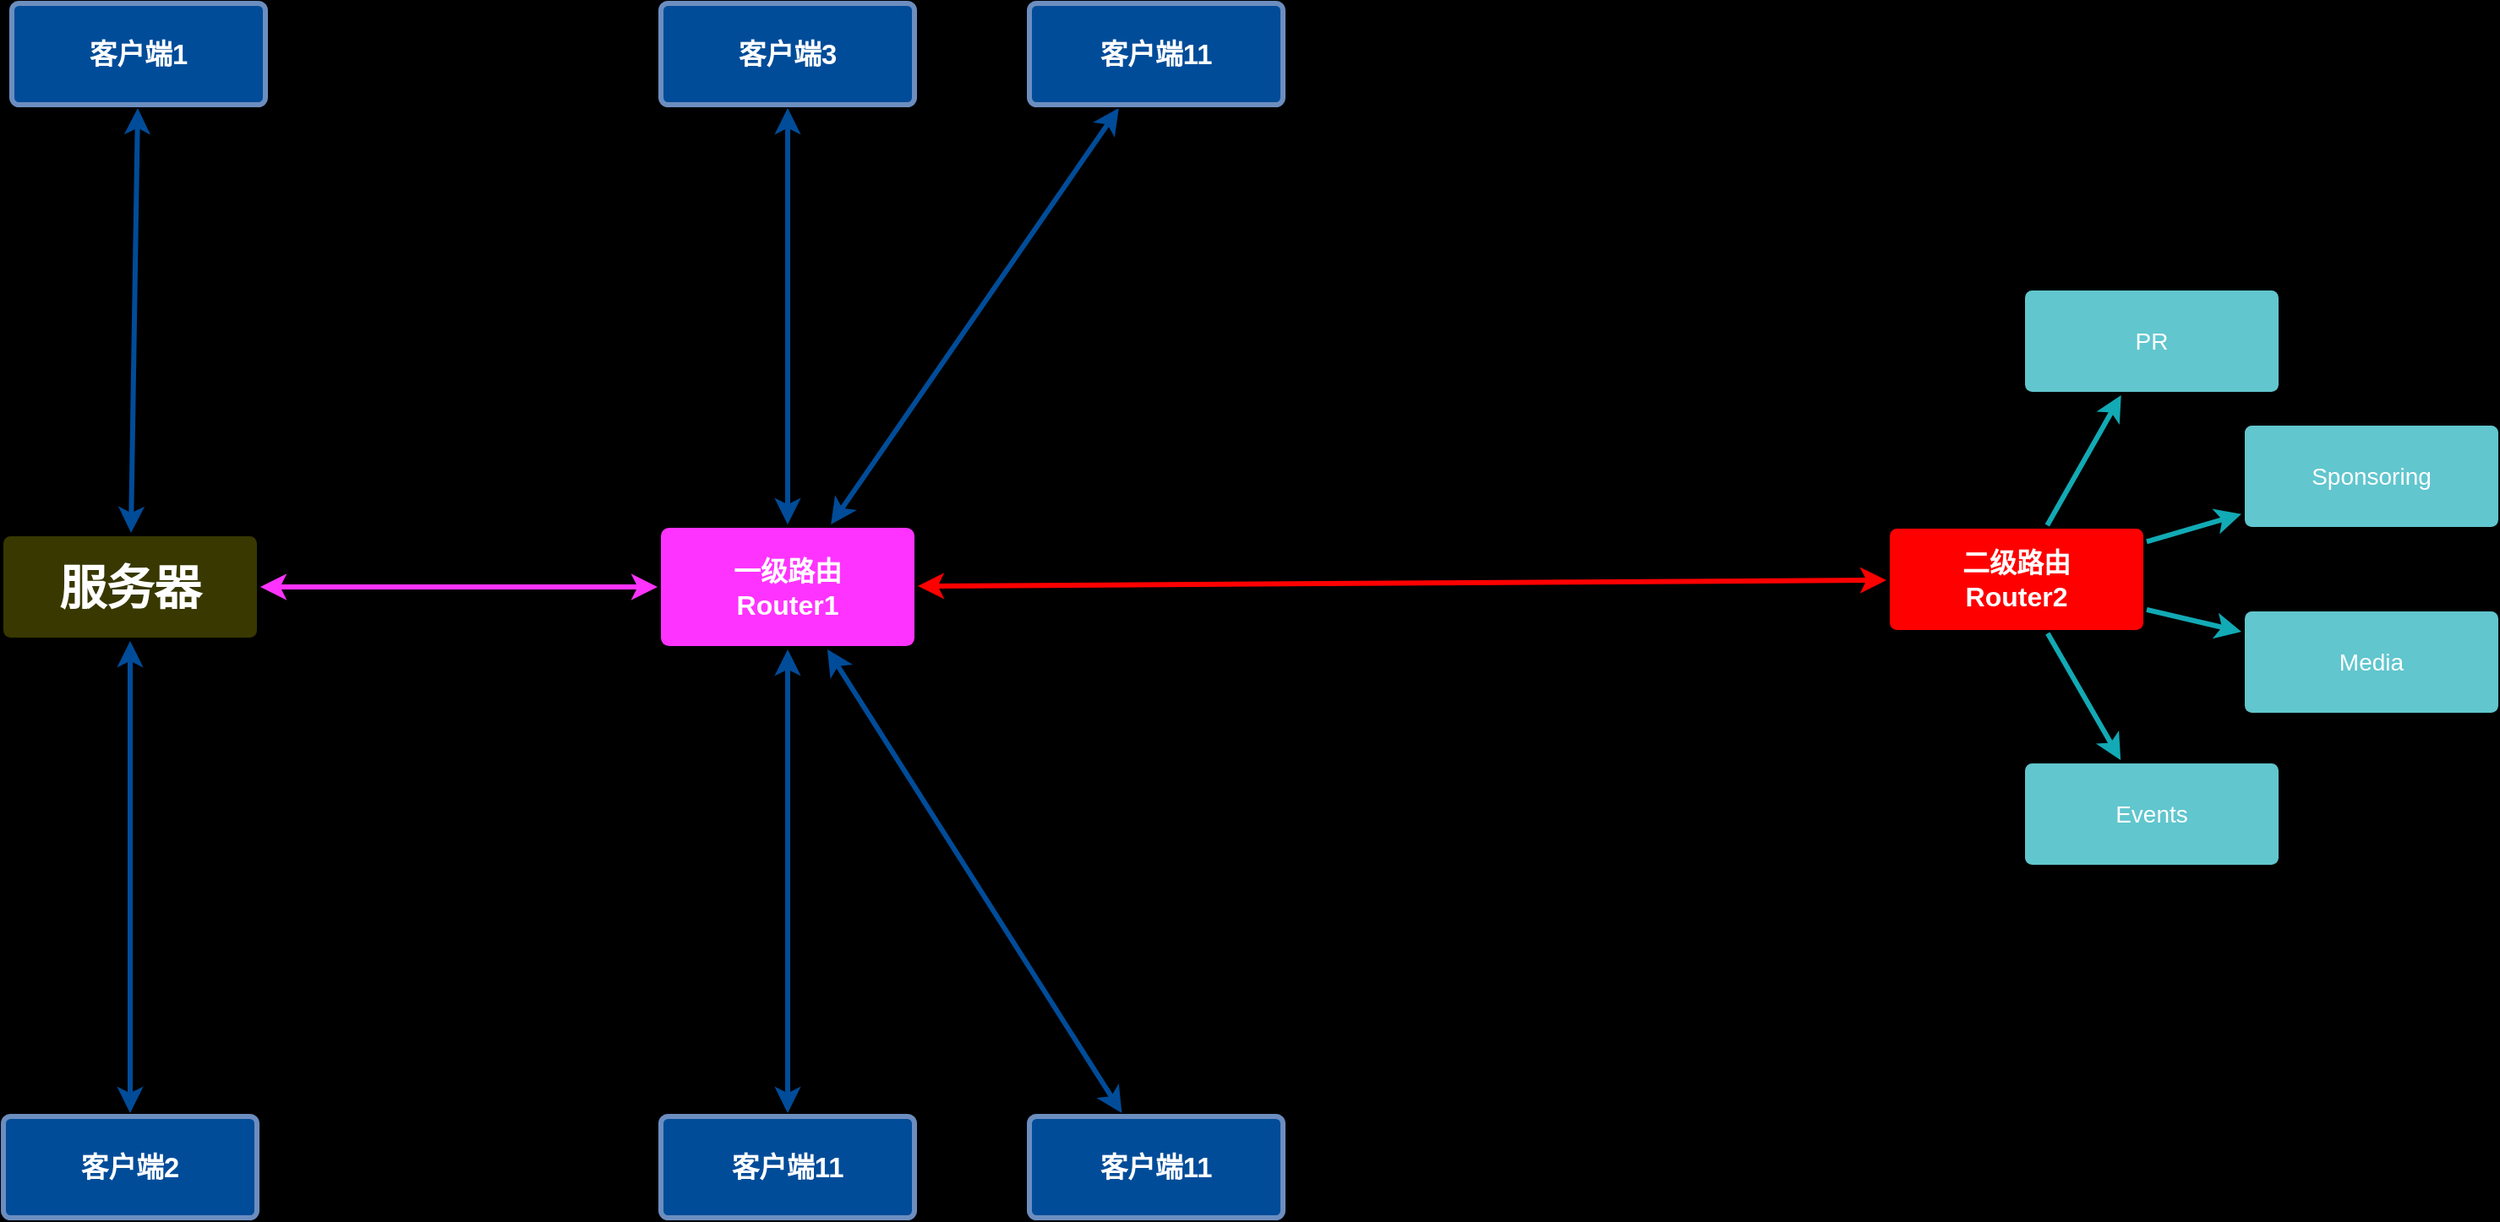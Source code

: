 <mxfile version="24.4.0" type="github">
  <diagram id="6a731a19-8d31-9384-78a2-239565b7b9f0" name="Page-1">
    <mxGraphModel dx="2431" dy="1347" grid="0" gridSize="10" guides="1" tooltips="1" connect="1" arrows="1" fold="1" page="1" pageScale="1" pageWidth="1169" pageHeight="827" background="#000000" math="0" shadow="0">
      <root>
        <mxCell id="0" />
        <mxCell id="1" parent="0" />
        <mxCell id="1746" value="" style="edgeStyle=none;rounded=0;jumpStyle=none;html=1;shadow=0;labelBackgroundColor=none;startArrow=classic;startFill=1;endArrow=classic;endFill=1;jettySize=auto;orthogonalLoop=1;strokeColor=#FF0000;strokeWidth=3;fontFamily=Helvetica;fontSize=16;fontColor=#23445D;spacing=5;" parent="1" source="1749" target="1771" edge="1">
          <mxGeometry relative="1" as="geometry" />
        </mxCell>
        <mxCell id="1749" value="一级路由&lt;div&gt;Router1&lt;/div&gt;" style="rounded=1;whiteSpace=wrap;html=1;shadow=0;labelBackgroundColor=none;strokeColor=none;strokeWidth=3;fillColor=#FF33FF;fontFamily=Helvetica;fontSize=16;fontColor=#FFFFFF;align=center;fontStyle=1;spacing=5;arcSize=7;perimeterSpacing=2;" parent="1" vertex="1">
          <mxGeometry x="604" y="380.5" width="150" height="70" as="geometry" />
        </mxCell>
        <mxCell id="1750" value="" style="edgeStyle=none;rounded=1;jumpStyle=none;html=1;shadow=0;labelBackgroundColor=none;startArrow=classic;startFill=1;jettySize=auto;orthogonalLoop=1;strokeColor=#004C99;strokeWidth=3;fontFamily=Helvetica;fontSize=14;fontColor=#FFFFFF;spacing=5;fontStyle=1;fillColor=#b0e3e6;" parent="1" source="1753" target="1756" edge="1">
          <mxGeometry relative="1" as="geometry" />
        </mxCell>
        <mxCell id="1752" value="" style="edgeStyle=none;rounded=1;jumpStyle=none;html=1;shadow=0;labelBackgroundColor=none;startArrow=classic;startFill=1;jettySize=auto;orthogonalLoop=1;strokeColor=#004C99;strokeWidth=3;fontFamily=Helvetica;fontSize=14;fontColor=#FFFFFF;spacing=5;fontStyle=1;fillColor=#b0e3e6;" parent="1" source="1753" target="fNavXlTei2wndbR-Wmgy-1779" edge="1">
          <mxGeometry relative="1" as="geometry">
            <mxPoint x="290" y="718" as="targetPoint" />
          </mxGeometry>
        </mxCell>
        <mxCell id="1753" value="&lt;h1&gt;服务器&lt;/h1&gt;" style="rounded=1;whiteSpace=wrap;html=1;shadow=0;labelBackgroundColor=none;strokeColor=none;strokeWidth=3;fillColor=#383800;fontFamily=Helvetica;fontSize=14;fontColor=#FFFFFF;align=center;spacing=5;fontStyle=1;arcSize=7;perimeterSpacing=2;" parent="1" vertex="1">
          <mxGeometry x="215" y="385.5" width="150" height="60" as="geometry" />
        </mxCell>
        <mxCell id="1756" value="&lt;h3&gt;&lt;font color=&quot;#ffffff&quot;&gt;客户端1&lt;/font&gt;&lt;/h3&gt;" style="rounded=1;whiteSpace=wrap;html=1;shadow=0;labelBackgroundColor=none;strokeWidth=3;fontFamily=Helvetica;fontSize=14;align=center;spacing=5;fontStyle=0;arcSize=7;perimeterSpacing=2;fillColor=#004C99;strokeColor=#6c8ebf;" parent="1" vertex="1">
          <mxGeometry x="220" y="70" width="150" height="60" as="geometry" />
        </mxCell>
        <mxCell id="1769" value="&lt;h3 style=&quot;&quot;&gt;&lt;font&gt;客户端3&lt;/font&gt;&lt;/h3&gt;" style="rounded=1;whiteSpace=wrap;html=1;shadow=0;labelBackgroundColor=none;strokeColor=#6c8ebf;strokeWidth=3;fillColor=#004C99;fontFamily=Helvetica;fontSize=14;align=center;spacing=5;arcSize=7;perimeterSpacing=2;fontColor=#FFFFFF;" parent="1" vertex="1">
          <mxGeometry x="604" y="70" width="150" height="60" as="geometry" />
        </mxCell>
        <mxCell id="1770" value="" style="edgeStyle=none;rounded=0;jumpStyle=none;html=1;shadow=0;labelBackgroundColor=none;startArrow=classic;startFill=1;endArrow=classic;endFill=1;jettySize=auto;orthogonalLoop=1;strokeColor=#004C99;strokeWidth=3;fontFamily=Helvetica;fontSize=14;fontColor=#FFFFFF;spacing=5;" parent="1" source="1749" target="1769" edge="1">
          <mxGeometry relative="1" as="geometry">
            <mxPoint x="607.889" y="198.5" as="sourcePoint" />
          </mxGeometry>
        </mxCell>
        <mxCell id="1771" value="&lt;span style=&quot;font-size: 16px;&quot;&gt;二级路由&lt;/span&gt;&lt;div style=&quot;font-size: 16px;&quot;&gt;Router2&lt;/div&gt;" style="rounded=1;whiteSpace=wrap;html=1;shadow=0;labelBackgroundColor=none;strokeColor=none;strokeWidth=3;fillColor=#FF0000;fontFamily=Helvetica;fontSize=14;fontColor=#FFFFFF;align=center;spacing=5;fontStyle=1;arcSize=7;perimeterSpacing=2;" parent="1" vertex="1">
          <mxGeometry x="1331" y="381.0" width="150" height="60" as="geometry" />
        </mxCell>
        <mxCell id="1772" value="Events" style="rounded=1;whiteSpace=wrap;html=1;shadow=0;labelBackgroundColor=none;strokeColor=none;strokeWidth=3;fillColor=#61c6ce;fontFamily=Helvetica;fontSize=14;fontColor=#FFFFFF;align=center;spacing=5;fontStyle=0;arcSize=7;perimeterSpacing=2;" parent="1" vertex="1">
          <mxGeometry x="1411" y="520" width="150" height="60" as="geometry" />
        </mxCell>
        <mxCell id="1773" value="" style="edgeStyle=none;rounded=1;jumpStyle=none;html=1;shadow=0;labelBackgroundColor=none;startArrow=none;startFill=0;jettySize=auto;orthogonalLoop=1;strokeColor=#12AAB5;strokeWidth=3;fontFamily=Helvetica;fontSize=14;fontColor=#FFFFFF;spacing=5;fontStyle=1;fillColor=#b0e3e6;" parent="1" source="1771" target="1772" edge="1">
          <mxGeometry relative="1" as="geometry" />
        </mxCell>
        <mxCell id="1774" value="Media" style="rounded=1;whiteSpace=wrap;html=1;shadow=0;labelBackgroundColor=none;strokeColor=none;strokeWidth=3;fillColor=#61c6ce;fontFamily=Helvetica;fontSize=14;fontColor=#FFFFFF;align=center;spacing=5;fontStyle=0;arcSize=7;perimeterSpacing=2;" parent="1" vertex="1">
          <mxGeometry x="1541" y="430" width="150" height="60" as="geometry" />
        </mxCell>
        <mxCell id="1775" value="" style="edgeStyle=none;rounded=1;jumpStyle=none;html=1;shadow=0;labelBackgroundColor=none;startArrow=none;startFill=0;jettySize=auto;orthogonalLoop=1;strokeColor=#12AAB5;strokeWidth=3;fontFamily=Helvetica;fontSize=14;fontColor=#FFFFFF;spacing=5;fontStyle=1;fillColor=#b0e3e6;" parent="1" source="1771" target="1774" edge="1">
          <mxGeometry relative="1" as="geometry" />
        </mxCell>
        <mxCell id="1776" value="Sponsoring" style="rounded=1;whiteSpace=wrap;html=1;shadow=0;labelBackgroundColor=none;strokeColor=none;strokeWidth=3;fillColor=#61c6ce;fontFamily=Helvetica;fontSize=14;fontColor=#FFFFFF;align=center;spacing=5;fontStyle=0;arcSize=7;perimeterSpacing=2;" parent="1" vertex="1">
          <mxGeometry x="1541" y="320" width="150" height="60" as="geometry" />
        </mxCell>
        <mxCell id="1777" value="" style="edgeStyle=none;rounded=1;jumpStyle=none;html=1;shadow=0;labelBackgroundColor=none;startArrow=none;startFill=0;jettySize=auto;orthogonalLoop=1;strokeColor=#12AAB5;strokeWidth=3;fontFamily=Helvetica;fontSize=14;fontColor=#FFFFFF;spacing=5;fontStyle=1;fillColor=#b0e3e6;" parent="1" source="1771" target="1776" edge="1">
          <mxGeometry relative="1" as="geometry" />
        </mxCell>
        <mxCell id="1778" value="PR" style="rounded=1;whiteSpace=wrap;html=1;shadow=0;labelBackgroundColor=none;strokeColor=none;strokeWidth=3;fillColor=#61c6ce;fontFamily=Helvetica;fontSize=14;fontColor=#FFFFFF;align=center;spacing=5;fontStyle=0;arcSize=7;perimeterSpacing=2;" parent="1" vertex="1">
          <mxGeometry x="1411" y="240" width="150" height="60" as="geometry" />
        </mxCell>
        <mxCell id="1779" value="" style="edgeStyle=none;rounded=1;jumpStyle=none;html=1;shadow=0;labelBackgroundColor=none;startArrow=none;startFill=0;jettySize=auto;orthogonalLoop=1;strokeColor=#12AAB5;strokeWidth=3;fontFamily=Helvetica;fontSize=14;fontColor=#FFFFFF;spacing=5;fontStyle=1;fillColor=#b0e3e6;" parent="1" source="1771" target="1778" edge="1">
          <mxGeometry relative="1" as="geometry" />
        </mxCell>
        <mxCell id="fNavXlTei2wndbR-Wmgy-1779" value="&lt;h3&gt;&lt;font color=&quot;#ffffff&quot;&gt;客户端2&lt;/font&gt;&lt;/h3&gt;" style="rounded=1;whiteSpace=wrap;html=1;shadow=0;labelBackgroundColor=none;strokeWidth=3;fontFamily=Helvetica;fontSize=14;align=center;spacing=5;fontStyle=0;arcSize=7;perimeterSpacing=2;fillColor=#004C99;strokeColor=#6c8ebf;" vertex="1" parent="1">
          <mxGeometry x="215" y="729" width="150" height="60" as="geometry" />
        </mxCell>
        <mxCell id="fNavXlTei2wndbR-Wmgy-1784" value="" style="endArrow=classic;startArrow=classic;html=1;rounded=0;strokeColor=#FF33FF;strokeWidth=3;" edge="1" parent="1" source="1753" target="1749">
          <mxGeometry width="50" height="50" relative="1" as="geometry">
            <mxPoint x="701" y="477" as="sourcePoint" />
            <mxPoint x="751" y="427" as="targetPoint" />
            <Array as="points" />
          </mxGeometry>
        </mxCell>
        <mxCell id="fNavXlTei2wndbR-Wmgy-1785" value="&lt;h3 style=&quot;&quot;&gt;&lt;font&gt;客户端11&lt;/font&gt;&lt;/h3&gt;" style="rounded=1;whiteSpace=wrap;html=1;shadow=0;labelBackgroundColor=none;strokeColor=#6c8ebf;strokeWidth=3;fillColor=#004C99;fontFamily=Helvetica;fontSize=14;align=center;spacing=5;arcSize=7;perimeterSpacing=2;fontColor=#FFFFFF;" vertex="1" parent="1">
          <mxGeometry x="604" y="729" width="150" height="60" as="geometry" />
        </mxCell>
        <mxCell id="fNavXlTei2wndbR-Wmgy-1786" value="&lt;h3 style=&quot;&quot;&gt;&lt;font&gt;客户端11&lt;/font&gt;&lt;/h3&gt;" style="rounded=1;whiteSpace=wrap;html=1;shadow=0;labelBackgroundColor=none;strokeColor=#6c8ebf;strokeWidth=3;fillColor=#004C99;fontFamily=Helvetica;fontSize=14;align=center;spacing=5;arcSize=7;perimeterSpacing=2;fontColor=#FFFFFF;" vertex="1" parent="1">
          <mxGeometry x="822" y="70" width="150" height="60" as="geometry" />
        </mxCell>
        <mxCell id="fNavXlTei2wndbR-Wmgy-1787" value="&lt;h3 style=&quot;&quot;&gt;&lt;font&gt;客户端11&lt;/font&gt;&lt;/h3&gt;" style="rounded=1;whiteSpace=wrap;html=1;shadow=0;labelBackgroundColor=none;strokeColor=#6c8ebf;strokeWidth=3;fillColor=#004C99;fontFamily=Helvetica;fontSize=14;align=center;spacing=5;arcSize=7;perimeterSpacing=2;fontColor=#FFFFFF;" vertex="1" parent="1">
          <mxGeometry x="822" y="729" width="150" height="60" as="geometry" />
        </mxCell>
        <mxCell id="fNavXlTei2wndbR-Wmgy-1788" value="" style="edgeStyle=none;rounded=0;jumpStyle=none;html=1;shadow=0;labelBackgroundColor=none;startArrow=classic;startFill=1;endArrow=classic;endFill=1;jettySize=auto;orthogonalLoop=1;strokeColor=#004C99;strokeWidth=3;fontFamily=Helvetica;fontSize=14;fontColor=#FFFFFF;spacing=5;" edge="1" parent="1" source="1749" target="fNavXlTei2wndbR-Wmgy-1786">
          <mxGeometry relative="1" as="geometry">
            <mxPoint x="831" y="414" as="sourcePoint" />
            <mxPoint x="831" y="167" as="targetPoint" />
          </mxGeometry>
        </mxCell>
        <mxCell id="fNavXlTei2wndbR-Wmgy-1789" value="" style="edgeStyle=none;rounded=0;jumpStyle=none;html=1;shadow=0;labelBackgroundColor=none;startArrow=classic;startFill=1;endArrow=classic;endFill=1;jettySize=auto;orthogonalLoop=1;strokeColor=#004C99;strokeWidth=3;fontFamily=Helvetica;fontSize=14;fontColor=#FFFFFF;spacing=5;" edge="1" parent="1" source="fNavXlTei2wndbR-Wmgy-1785" target="1749">
          <mxGeometry relative="1" as="geometry">
            <mxPoint x="655" y="701" as="sourcePoint" />
            <mxPoint x="655" y="454" as="targetPoint" />
          </mxGeometry>
        </mxCell>
        <mxCell id="fNavXlTei2wndbR-Wmgy-1790" value="" style="edgeStyle=none;rounded=0;jumpStyle=none;html=1;shadow=0;labelBackgroundColor=none;startArrow=classic;startFill=1;endArrow=classic;endFill=1;jettySize=auto;orthogonalLoop=1;strokeColor=#004C99;strokeWidth=3;fontFamily=Helvetica;fontSize=14;fontColor=#FFFFFF;spacing=5;" edge="1" parent="1" source="fNavXlTei2wndbR-Wmgy-1787" target="1749">
          <mxGeometry relative="1" as="geometry">
            <mxPoint x="850" y="708" as="sourcePoint" />
            <mxPoint x="850" y="461" as="targetPoint" />
          </mxGeometry>
        </mxCell>
      </root>
    </mxGraphModel>
  </diagram>
</mxfile>
